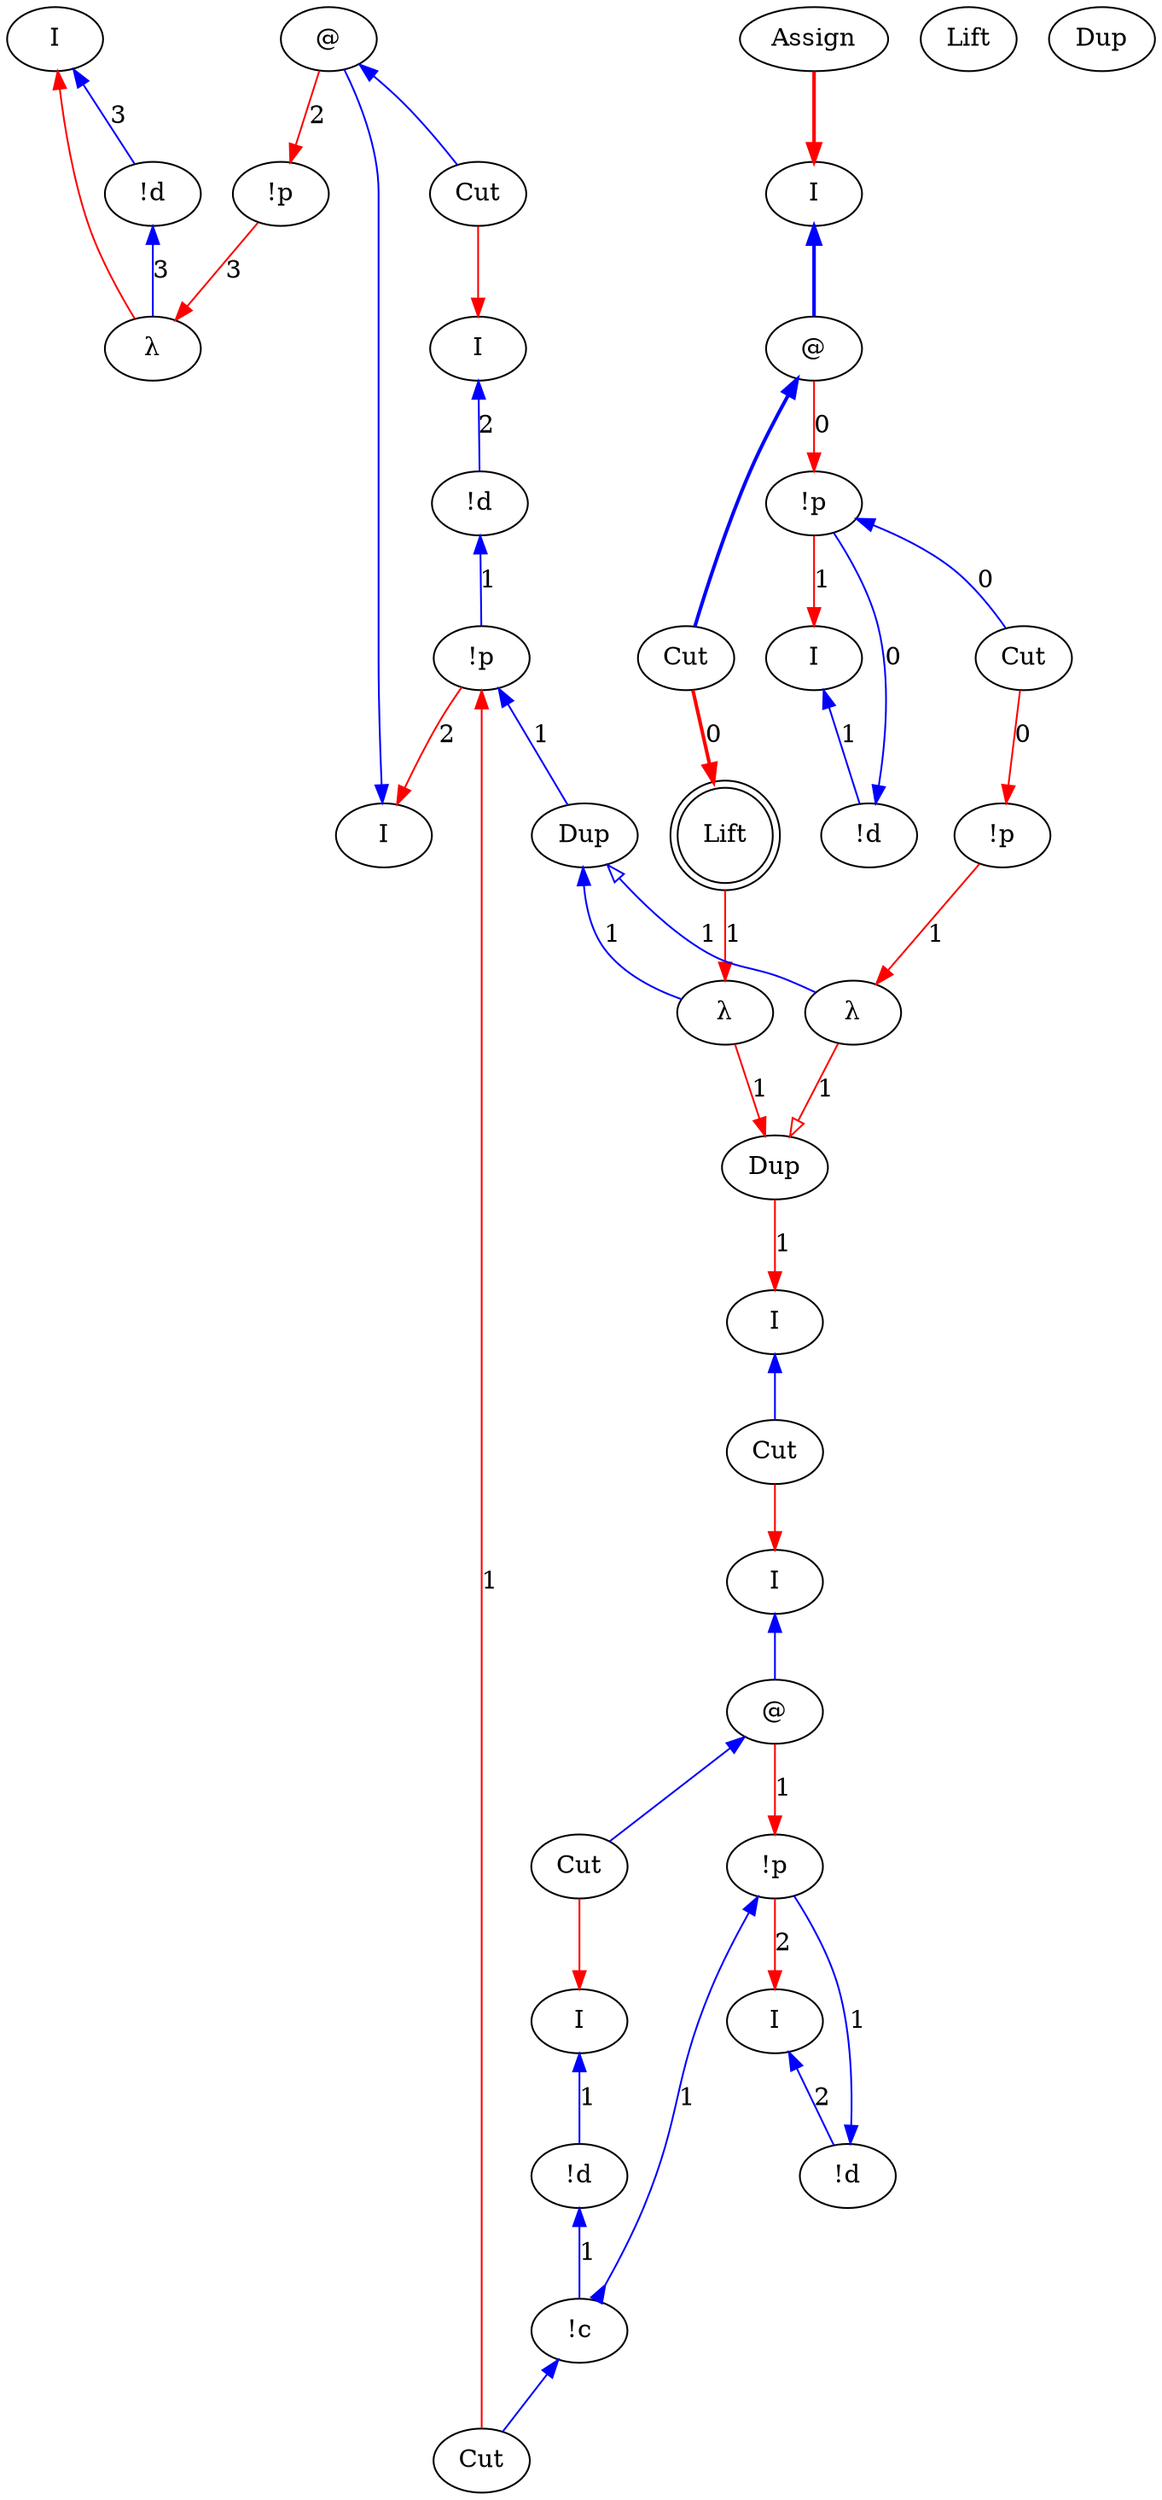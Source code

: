 digraph {
rankdir="TB"
"I0" [label="I"]
"!d1" [label="!d"]
"λ2" [label="λ"]
"!p3" [label="!p"]
"I4" [label="I"]
"@5" [label="@"]
"I6" [label="I"]
"!d7" [label="!d"]
"Cut8" [label="Cut"]
"!p9" [label="!p"]
"I10" [label="I"]
"I11" [label="I"]
"!d12" [label="!d"]
"!p13" [label="!p"]
"I14" [label="I"]
"@15" [label="@"]
"I16" [label="I"]
"!d17" [label="!d"]
"Cut18" [label="Cut"]
"!c19" [label="!c"]
"I20" [label="I"]
"!d21" [label="!d"]
"!p22" [label="!p"]
"I23" [label="I"]
"@24" [label="@"]
"Assign25" [label="Assign"]
"Cut26" [label="Cut"]
"Cut27" [label="Cut"]
"!p28" [label="!p"]
"Cut29" [label="Cut"]
"Cut30" [label="Cut"]
"Lift31" [label="Lift"]
"Lift32" [label="Lift",shape=doublecircle]
"λ33" [label="λ"]
"λ34" [label="λ"]
"Dup35" [label="Dup"]
"Dup36" [label="Dup"]
"Dup37" [label="Dup"]
"Dup36" -> "λ33"[color=blue,weight=1,tooltip="h101",label="1",arrowtail=normal,arrowhead=none,dir=both]
"Dup36" -> "λ34"[color=blue,weight=1,tooltip="h105",label="1",arrowtail=onormal,arrowhead=none,dir=both]
"!p9" -> "Dup36"[color=blue,weight=1,tooltip="h34",label="1",arrowtail=normal,arrowhead=none,dir=both]
"!d7" -> "!p9"[color=blue,weight=1,tooltip="hf65",label="1",arrowtail=normal,arrowhead=none,dir=both]
"I6" -> "!d7"[color=blue,weight=1,tooltip="hret73",label="2",arrowtail=normal,arrowhead=none,dir=both]
"!d1" -> "λ2"[color=blue,weight=1,tooltip="i81",label="3",arrowtail=normal,arrowhead=none,dir=both]
"I0" -> "!d1"[color=blue,weight=1,tooltip="iret84",label="3",arrowtail=normal,arrowhead=none,dir=both]
"I23" -> "@24"[color=blue,weight=1,tooltip="lret19",arrowtail=normal,arrowhead=none,penwidth=2,dir=both]
"I14" -> "@15"[color=blue,weight=1,tooltip="lret53",arrowtail=normal,arrowhead=none,dir=both]
"I10" -> "Cut27"[color=blue,weight=1,tooltip="lret62",arrowtail=normal,arrowhead=none,dir=both]
"I4" -> "@5"[color=blue,weight=1,tooltip="lret75",arrowtail=normal,arrowhead=none,dir=both]
"@24" -> "Cut30"[color=blue,weight=1,tooltip="lval14",arrowtail=normal,arrowhead=none,penwidth=2,dir=both]
"@15" -> "Cut18"[color=blue,weight=1,tooltip="lval48",arrowtail=normal,arrowhead=none,dir=both]
"@5" -> "Cut8"[color=blue,weight=1,tooltip="lval70",arrowtail=normal,arrowhead=none,dir=both]
"@24" -> "!p22"[color=red,weight=2,tooltip="newrret18",label="0",arrowhead=normal,arrowtail=none,dir=both]
"@15" -> "!p13"[color=red,weight=2,tooltip="newrret52",label="1",arrowhead=normal,arrowtail=none,dir=both]
"Cut26" -> "!p9"[color=red,weight=2,tooltip="newrret61",label="1",arrowhead=normal,arrowtail=none,dir=both]
"@5" -> "!p3"[color=red,weight=2,tooltip="newrret74",label="2",arrowhead=normal,arrowtail=none,dir=both]
"Cut29" -> "!p28"[color=red,weight=2,tooltip="newrret94",label="0",arrowhead=normal,arrowtail=none,dir=both]
"!p22" -> "I20"[color=red,weight=2,tooltip="newrretf23",label="1",arrowhead=normal,arrowtail=none,dir=both]
"!p13" -> "I11"[color=red,weight=2,tooltip="newrretf57",label="2",arrowhead=normal,arrowtail=none,dir=both]
"!p9" -> "I4"[color=red,weight=2,tooltip="newrretf66",label="2",arrowhead=normal,arrowtail=none,dir=both]
"!p3" -> "λ2"[color=red,weight=2,tooltip="newrretf78",label="3",arrowhead=normal,arrowtail=none,dir=both]
"Lift32" -> "λ33"[color=red,weight=2,tooltip="newrretf88",label="1",arrowhead=normal,arrowtail=none,dir=both]
"!p28" -> "λ34"[color=red,weight=2,tooltip="newrretf92",label="1",arrowhead=normal,arrowtail=none,dir=both]
"λ33" -> "Dup37"[color=red,weight=2,tooltip="ret102",label="1",arrowhead=normal,arrowtail=none,dir=both]
"λ34" -> "Dup37"[color=red,weight=2,tooltip="ret106",label="1",arrowhead=onormal,arrowtail=none,dir=both]
"Dup37" -> "I10"[color=red,weight=2,tooltip="ret35",label="1",arrowhead=normal,arrowtail=none,dir=both]
"Cut27" -> "I14"[color=red,weight=2,tooltip="ret42",arrowhead=normal,arrowtail=none,dir=both]
"Assign25" -> "I23"[color=red,weight=2,tooltip="ret8",arrowhead=normal,arrowtail=none,penwidth=2,dir=both]
"λ2" -> "I0"[color=red,weight=2,tooltip="ret82",arrowhead=normal,arrowtail=none,dir=both]
"Cut18" -> "I16"[color=red,weight=2,tooltip="rval49",arrowhead=normal,arrowtail=none,dir=both]
"Cut8" -> "I6"[color=red,weight=2,tooltip="rval71",arrowhead=normal,arrowtail=none,dir=both]
"Cut30" -> "Lift32"[color=red,weight=2,tooltip="seqDM97",label="0",arrowhead=normal,arrowtail=none,penwidth=2,dir=both]
"!p22" -> "Cut29"[color=blue,weight=1,tooltip="xB10",label="0",arrowtail=normal,arrowhead=none,dir=both]
"!d21" -> "!p22"[color=blue,weight=1,tooltip="xBf22",label="0",arrowtail=normal,arrowhead=none,dir=both]
"I20" -> "!d21"[color=blue,weight=1,tooltip="xret26",label="1",arrowtail=normal,arrowhead=none,dir=both]
"!c19" -> "Cut26"[color=blue,weight=1,tooltip="y41",arrowtail=normal,arrowhead=none,dir=both]
"!d17" -> "!c19"[color=blue,weight=1,tooltip="yA43",label="1",arrowtail=normal,arrowhead=none,dir=both]
"!p13" -> "!c19"[color=blue,weight=1,tooltip="yB44",label="1",arrowtail=normal,arrowhead=inv,dir=both]
"!d12" -> "!p13"[color=blue,weight=1,tooltip="yBf56",label="1",arrowtail=normal,arrowhead=none,dir=both]
"I16" -> "!d17"[color=blue,weight=1,tooltip="yret51",label="1",arrowtail=normal,arrowhead=none,dir=both]
"I11" -> "!d12"[color=blue,weight=1,tooltip="yret60",label="2",arrowtail=normal,arrowhead=none,dir=both]
}

